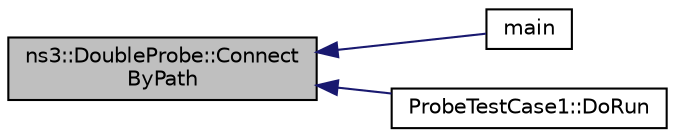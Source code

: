 digraph "ns3::DoubleProbe::ConnectByPath"
{
  edge [fontname="Helvetica",fontsize="10",labelfontname="Helvetica",labelfontsize="10"];
  node [fontname="Helvetica",fontsize="10",shape=record];
  rankdir="LR";
  Node1 [label="ns3::DoubleProbe::Connect\lByPath",height=0.2,width=0.4,color="black", fillcolor="grey75", style="filled", fontcolor="black"];
  Node1 -> Node2 [dir="back",color="midnightblue",fontsize="10",style="solid"];
  Node2 [label="main",height=0.2,width=0.4,color="black", fillcolor="white", style="filled",URL="$d5/dab/double-probe-example_8cc.html#a0ddf1224851353fc92bfbff6f499fa97"];
  Node1 -> Node3 [dir="back",color="midnightblue",fontsize="10",style="solid"];
  Node3 [label="ProbeTestCase1::DoRun",height=0.2,width=0.4,color="black", fillcolor="white", style="filled",URL="$d7/d4a/classProbeTestCase1.html#a57e92e894f2e6df869238e25f09d7c9a",tooltip="Implementation to actually run this TestCase. "];
}

